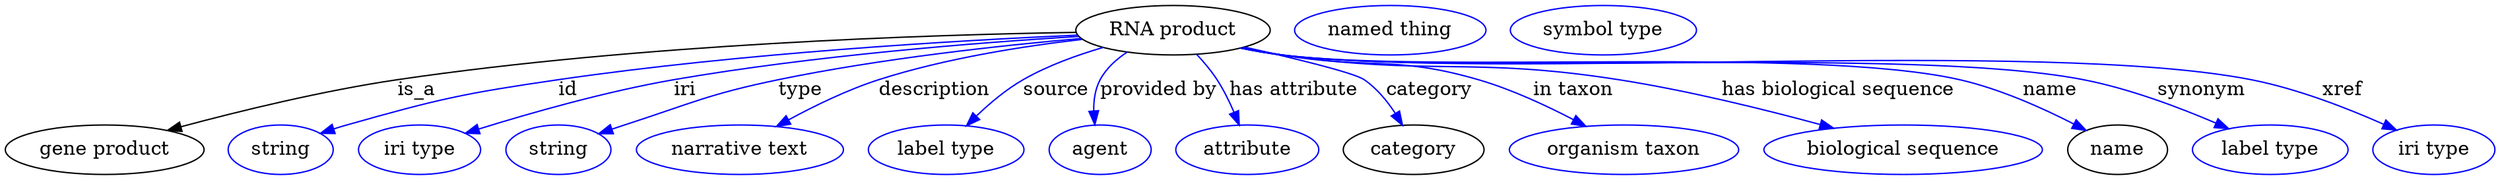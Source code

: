 digraph {
	graph [bb="0,0,1486.9,123"];
	node [label="\N"];
	"RNA product"	 [height=0.5,
		label="RNA product",
		pos="694.54,105",
		width=1.6249];
	"gene product"	 [height=0.5,
		pos="56.545,18",
		width=1.5707];
	"RNA product" -> "gene product"	 [label=is_a,
		lp="243.54,61.5",
		pos="e,94.46,31.431 636.61,101.97 530.41,96.16 308.53,82.82 232.54,69 188.2,60.935 139.03,46.176 103.96,34.603"];
	id	 [color=blue,
		height=0.5,
		label=string,
		pos="161.54,18",
		width=0.84854];
	"RNA product" -> id	 [color=blue,
		label=id,
		lp="335.04,61.5",
		pos="e,185.39,29.527 636.64,102.05 564.34,97.731 437.07,88.047 329.54,69 271.7,58.753 256.98,55.458 201.54,36 199.3,35.213 197.01,34.35 \
194.72,33.441",
		style=solid];
	iri	 [color=blue,
		height=0.5,
		label="iri type",
		pos="246.54,18",
		width=1.011];
	"RNA product" -> iri	 [color=blue,
		label=iri,
		lp="407.04,61.5",
		pos="e,274.49,29.612 637.43,100.94 577.84,96.014 481.93,86.169 400.54,69 351.02,58.552 339.31,52.748 291.54,36 289.03,35.117 286.44,34.176 \
283.84,33.206",
		style=solid];
	type	 [color=blue,
		height=0.5,
		label=string,
		pos="331.54,18",
		width=0.84854];
	"RNA product" -> type	 [color=blue,
		label=type,
		lp="479.54,61.5",
		pos="e,355.3,29.442 639.44,98.933 593.14,93.201 525.45,83.331 467.54,69 423.34,58.061 412.83,52.898 370.54,36 368.68,35.253 366.77,34.463 \
364.85,33.648",
		style=solid];
	description	 [color=blue,
		height=0.5,
		label="narrative text",
		pos="437.54,18",
		width=1.6068];
	"RNA product" -> description	 [color=blue,
		label=description,
		lp="556.04,61.5",
		pos="e,461.17,34.453 640.4,97.921 606.61,92.425 562.64,83.283 525.54,69 506.08,61.505 485.84,50.068 469.69,39.923",
		style=solid];
	source	 [color=blue,
		height=0.5,
		label="label type",
		pos="558.54,18",
		width=1.2638];
	"RNA product" -> source	 [color=blue,
		label=source,
		lp="626.54,61.5",
		pos="e,572.42,35.355 653.89,91.82 638.96,86.012 622.34,78.357 608.54,69 597.91,61.788 587.69,52.056 579.29,43.027",
		style=solid];
	"provided by"	 [color=blue,
		height=0.5,
		label=agent,
		pos="651.54,18",
		width=0.83048];
	"RNA product" -> "provided by"	 [color=blue,
		label="provided by",
		lp="684.54,61.5",
		pos="e,647.89,36.278 667.98,88.867 661.38,83.443 655.17,76.763 651.54,69 648.3,62.05 647.25,53.965 647.28,46.307",
		style=solid];
	"has attribute"	 [color=blue,
		height=0.5,
		label=attribute,
		pos="739.54,18",
		width=1.1193];
	"RNA product" -> "has attribute"	 [color=blue,
		label="has attribute",
		lp="758.04,61.5",
		pos="e,732.69,35.795 706.83,87.027 710.48,81.372 714.35,75.027 717.54,69 721.55,61.454 725.42,53.023 728.76,45.223",
		style=solid];
	category	 [height=0.5,
		pos="838.54,18",
		width=1.1374];
	"RNA product" -> category	 [color=blue,
		label=category,
		lp="836.04,61.5",
		pos="e,827.24,35.683 741.24,93.987 759.23,88.35 779.33,80.245 795.54,69 805.31,62.229 814.15,52.694 821.25,43.698",
		style=solid];
	"in taxon"	 [color=blue,
		height=0.5,
		label="organism taxon",
		pos="963.54,18",
		width=1.8234];
	"RNA product" -> "in taxon"	 [color=blue,
		label="in taxon",
		lp="921.04,61.5",
		pos="e,936.49,34.574 738.31,92.847 746.34,90.779 754.67,88.74 762.54,87 807.07,77.158 820.32,83.516 863.54,69 885.77,61.536 909.19,49.823 \
927.78,39.503",
		style=solid];
	"has biological sequence"	 [color=blue,
		height=0.5,
		label="biological sequence",
		pos="1127.5,18",
		width=2.2387];
	"RNA product" -> "has biological sequence"	 [color=blue,
		label="has biological sequence",
		lp="1073.5,61.5",
		pos="e,1083,33.048 737.11,92.605 745.49,90.486 754.25,88.491 762.54,87 843.85,72.382 866.37,84.321 947.54,69 990.43,60.906 1037.9,47.258 \
1073.3,36.117",
		style=solid];
	name	 [height=0.5,
		pos="1256.5,18",
		width=0.84854];
	"RNA product" -> name	 [color=blue,
		label=name,
		lp="1201,61.5",
		pos="e,1234.7,30.787 736.69,92.365 745.18,90.24 754.1,88.303 762.54,87 929.65,61.223 977.95,107.7 1142.5,69 1172.1,62.053 1203.4,47.451 \
1225.7,35.645",
		style=solid];
	synonym	 [color=blue,
		height=0.5,
		label="label type",
		pos="1350.5,18",
		width=1.2638];
	"RNA product" -> synonym	 [color=blue,
		label=synonym,
		lp="1294,61.5",
		pos="e,1322.5,32.19 736.68,92.312 745.18,90.19 754.09,88.269 762.54,87 964,56.754 1021.2,110.78 1220.5,69 1252.9,62.21 1287.8,48.152 \
1313.2,36.513",
		style=solid];
	xref	 [color=blue,
		height=0.5,
		label="iri type",
		pos="1450.5,18",
		width=1.011];
	"RNA product" -> xref	 [color=blue,
		label=xref,
		lp="1381.5,61.5",
		pos="e,1425.1,31.308 736.31,92.354 744.91,90.201 753.97,88.256 762.54,87 885.96,68.925 1201.5,94.631 1323.5,69 1356.1,62.159 1391.1,47.531 \
1416.1,35.688",
		style=solid];
	"named thing_category"	 [color=blue,
		height=0.5,
		label="named thing",
		pos="826.54,105",
		width=1.5346];
	"macromolecular machine_name"	 [color=blue,
		height=0.5,
		label="symbol type",
		pos="954.54,105",
		width=1.5165];
}
